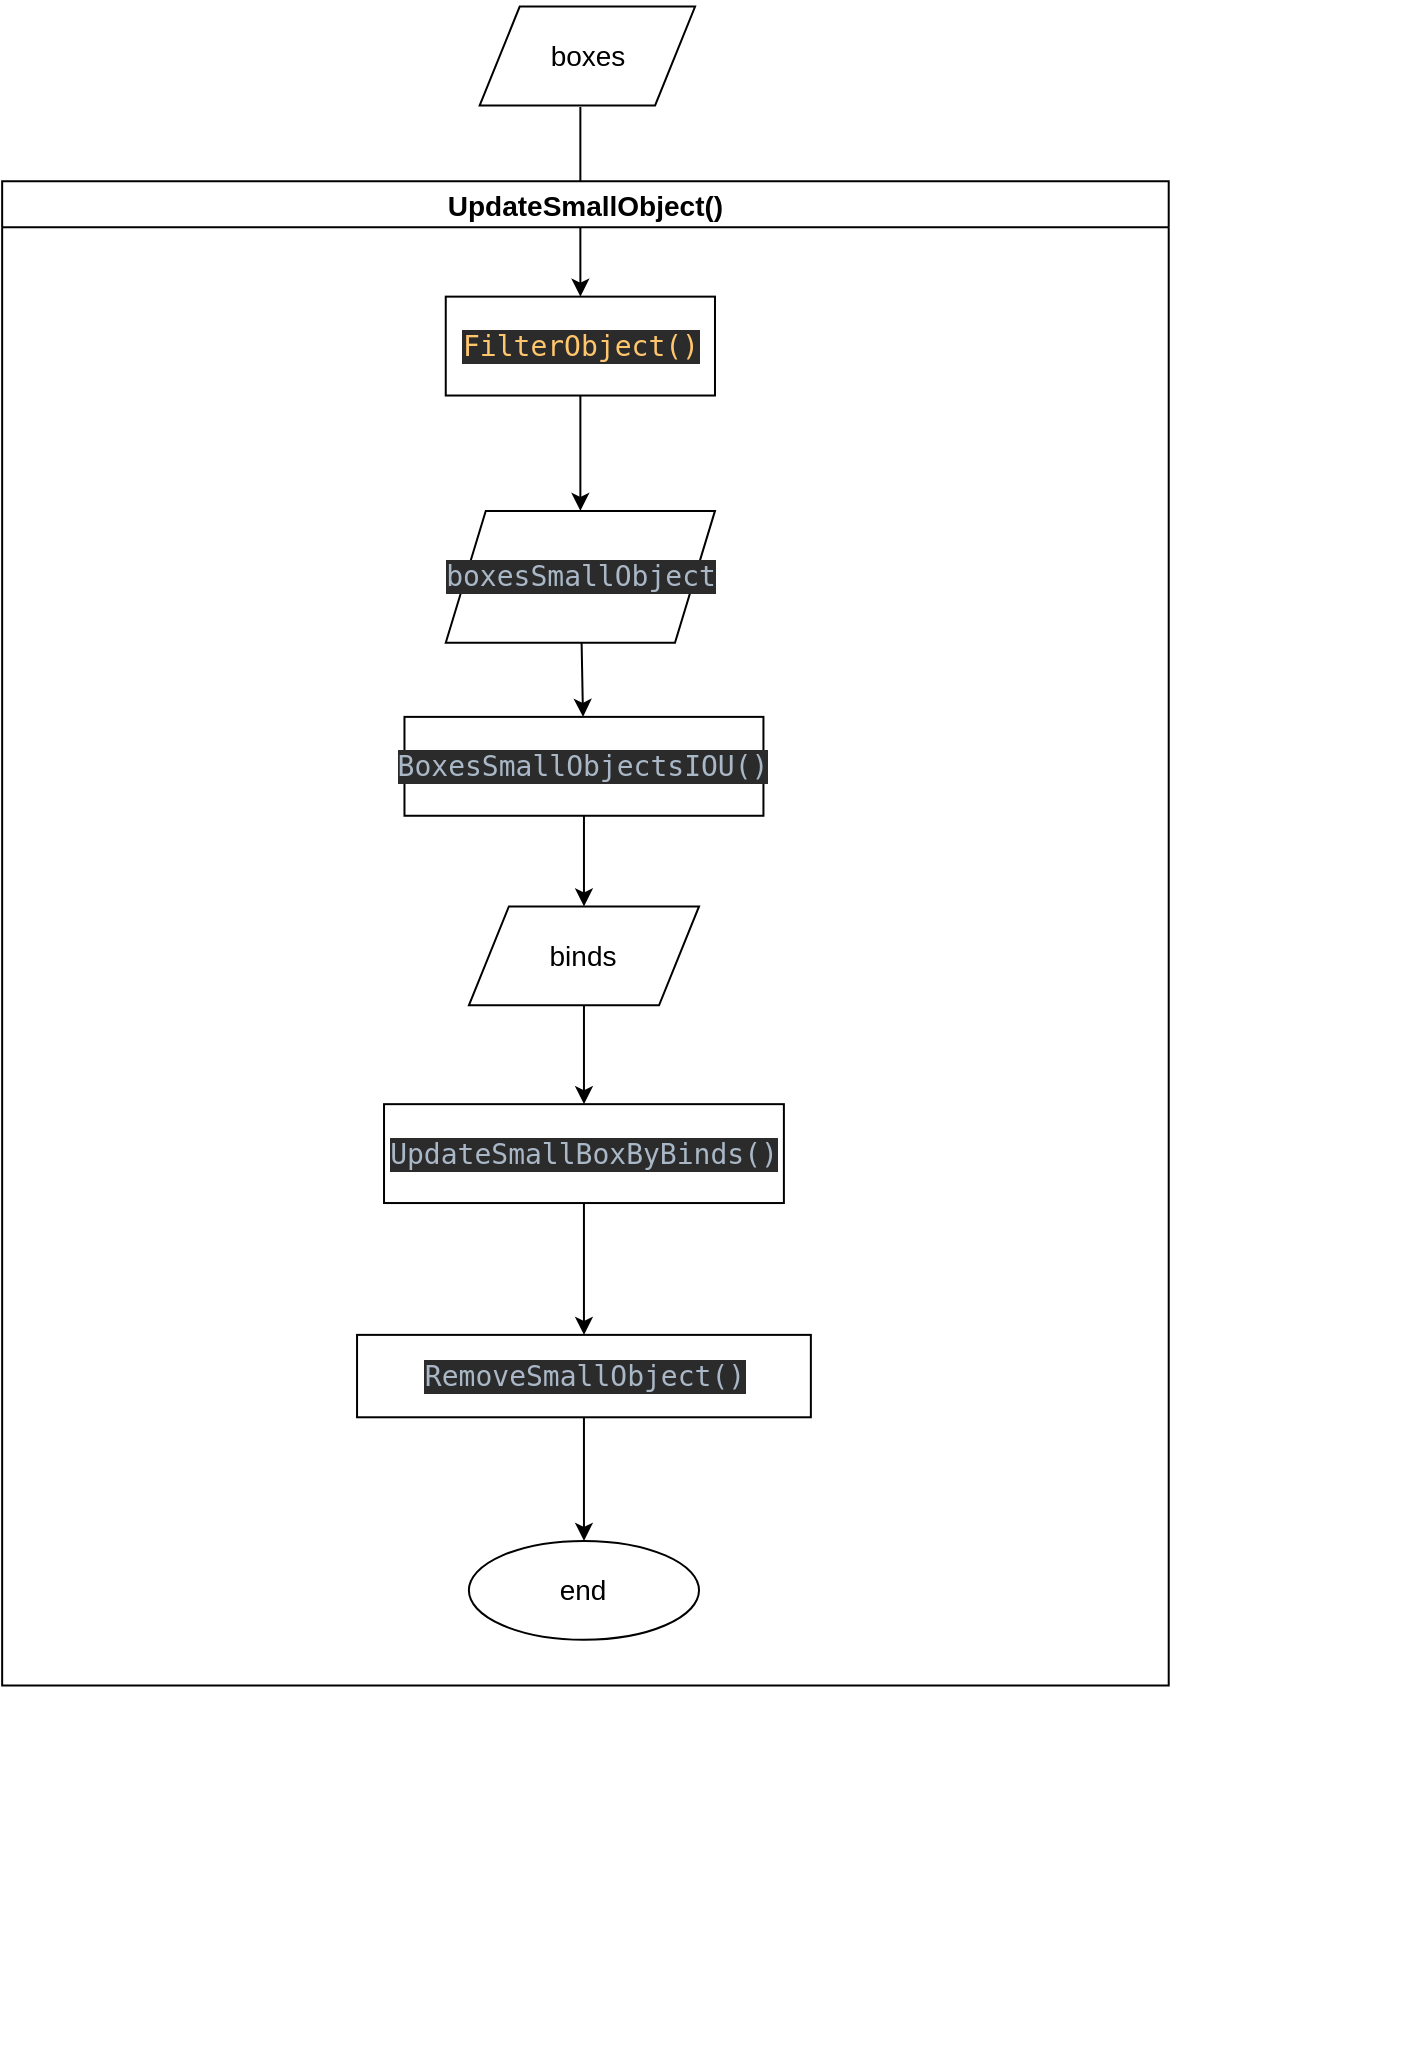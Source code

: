 <mxfile>
    <diagram id="dfkNSu6pE5_nEDPeBM3w" name="Page-1">
        <mxGraphModel dx="1204" dy="798" grid="1" gridSize="10" guides="1" tooltips="1" connect="1" arrows="1" fold="1" page="1" pageScale="1" pageWidth="827" pageHeight="1169" math="0" shadow="0">
            <root>
                <mxCell id="0"/>
                <mxCell id="1" parent="0"/>
                <mxCell id="42" value="" style="group" vertex="1" connectable="0" parent="1">
                    <mxGeometry x="80" y="90" width="700" height="1030" as="geometry"/>
                </mxCell>
                <mxCell id="2" value="&lt;font style=&quot;font-size: 14px&quot;&gt;boxes&lt;/font&gt;" style="shape=parallelogram;perimeter=parallelogramPerimeter;whiteSpace=wrap;html=1;fixedSize=1;" vertex="1" parent="42">
                    <mxGeometry x="236.852" y="3.296" width="107.692" height="49.44" as="geometry"/>
                </mxCell>
                <mxCell id="6" value="" style="edgeStyle=none;html=1;fontSize=14;" edge="1" parent="42" target="5">
                    <mxGeometry relative="1" as="geometry">
                        <mxPoint x="287.179" y="53.56" as="sourcePoint"/>
                    </mxGeometry>
                </mxCell>
                <mxCell id="10" value="UpdateSmallObject()" style="swimlane;fontSize=14;" vertex="1" parent="42">
                    <mxGeometry x="-1.922" y="90.64" width="583.278" height="752.087" as="geometry"/>
                </mxCell>
                <mxCell id="13" value="" style="edgeStyle=none;html=1;fontSize=14;" edge="1" parent="10" source="9" target="12">
                    <mxGeometry relative="1" as="geometry"/>
                </mxCell>
                <mxCell id="9" value="&lt;pre style=&quot;background-color: rgb(43 , 43 , 43) ; color: rgb(169 , 183 , 198) ; font-family: &amp;#34;jetbrains mono&amp;#34; , monospace&quot;&gt;&lt;font style=&quot;font-size: 14px&quot;&gt;boxesSmallObject&lt;/font&gt;&lt;/pre&gt;" style="shape=parallelogram;perimeter=parallelogramPerimeter;whiteSpace=wrap;html=1;fixedSize=1;fontSize=14;" vertex="1" parent="10">
                    <mxGeometry x="221.797" y="164.8" width="134.615" height="65.92" as="geometry"/>
                </mxCell>
                <mxCell id="12" value="&lt;pre style=&quot;background-color: rgb(43 , 43 , 43) ; color: rgb(169 , 183 , 198) ; font-family: &amp;#34;jetbrains mono&amp;#34; , monospace&quot;&gt;&lt;font style=&quot;font-size: 14px&quot;&gt;BoxesSmallObjectsIOU()&lt;/font&gt;&lt;/pre&gt;" style="whiteSpace=wrap;html=1;fontSize=14;" vertex="1" parent="10">
                    <mxGeometry x="201.156" y="267.8" width="179.487" height="49.44" as="geometry"/>
                </mxCell>
                <mxCell id="5" value="&lt;pre style=&quot;background-color: rgb(43 , 43 , 43) ; color: rgb(169 , 183 , 198) ; font-family: &amp;#34;jetbrains mono&amp;#34; , monospace&quot;&gt;&lt;span style=&quot;color: rgb(255 , 198 , 109)&quot;&gt;&lt;font style=&quot;font-size: 14px&quot;&gt;FilterObject()&lt;/font&gt;&lt;/span&gt;&lt;/pre&gt;" style="whiteSpace=wrap;html=1;" vertex="1" parent="10">
                    <mxGeometry x="221.799" y="57.68" width="134.615" height="49.44" as="geometry"/>
                </mxCell>
                <mxCell id="49" value="" style="endArrow=classic;html=1;fontSize=14;exitX=0.5;exitY=1;exitDx=0;exitDy=0;entryX=0.5;entryY=0;entryDx=0;entryDy=0;" edge="1" parent="10" source="12">
                    <mxGeometry width="50" height="50" relative="1" as="geometry">
                        <mxPoint x="299.178" y="354.32" as="sourcePoint"/>
                        <mxPoint x="290.9" y="362.56" as="targetPoint"/>
                    </mxGeometry>
                </mxCell>
                <mxCell id="50" value="&lt;font style=&quot;font-size: 14px&quot;&gt;binds&lt;/font&gt;" style="shape=parallelogram;perimeter=parallelogramPerimeter;whiteSpace=wrap;html=1;fixedSize=1;fontSize=14;" vertex="1" parent="10">
                    <mxGeometry x="233.368" y="362.56" width="115.068" height="49.44" as="geometry"/>
                </mxCell>
                <mxCell id="54" value="" style="edgeStyle=none;html=1;fontSize=14;" edge="1" parent="10" source="52" target="53">
                    <mxGeometry relative="1" as="geometry"/>
                </mxCell>
                <mxCell id="52" value="&lt;pre style=&quot;background-color: rgb(43 , 43 , 43) ; color: rgb(169 , 183 , 198) ; font-family: &amp;#34;jetbrains mono&amp;#34; , monospace&quot;&gt;&lt;font style=&quot;font-size: 14px&quot;&gt;UpdateSmallBoxByBinds()&lt;/font&gt;&lt;/pre&gt;" style="rounded=0;whiteSpace=wrap;html=1;fontSize=14;" vertex="1" parent="10">
                    <mxGeometry x="190.937" y="461.44" width="199.932" height="49.44" as="geometry"/>
                </mxCell>
                <mxCell id="51" value="" style="endArrow=classic;html=1;fontSize=14;exitX=0.5;exitY=1;exitDx=0;exitDy=0;" edge="1" parent="10" source="50" target="52">
                    <mxGeometry width="50" height="50" relative="1" as="geometry">
                        <mxPoint x="299.178" y="354.32" as="sourcePoint"/>
                        <mxPoint x="290.548" y="469.68" as="targetPoint"/>
                    </mxGeometry>
                </mxCell>
                <mxCell id="56" value="" style="edgeStyle=none;html=1;fontSize=14;" edge="1" parent="10" source="53" target="55">
                    <mxGeometry relative="1" as="geometry"/>
                </mxCell>
                <mxCell id="53" value="&lt;pre style=&quot;background-color: rgb(43 , 43 , 43) ; color: rgb(169 , 183 , 198) ; font-family: &amp;#34;jetbrains mono&amp;#34; , monospace&quot;&gt;&lt;font style=&quot;font-size: 14px&quot;&gt;RemoveSmallObject()&lt;/font&gt;&lt;/pre&gt;" style="whiteSpace=wrap;html=1;fontSize=14;rounded=0;" vertex="1" parent="10">
                    <mxGeometry x="177.445" y="576.8" width="226.905" height="41.2" as="geometry"/>
                </mxCell>
                <mxCell id="55" value="&lt;font style=&quot;font-size: 14px&quot;&gt;end&lt;/font&gt;" style="ellipse;whiteSpace=wrap;html=1;fontSize=14;rounded=0;" vertex="1" parent="10">
                    <mxGeometry x="233.364" y="679.8" width="115.068" height="49.44" as="geometry"/>
                </mxCell>
                <mxCell id="57" value="" style="endArrow=classic;html=1;fontSize=14;exitX=0.5;exitY=1;exitDx=0;exitDy=0;entryX=0.5;entryY=0;entryDx=0;entryDy=0;" edge="1" parent="10" source="5" target="9">
                    <mxGeometry width="50" height="50" relative="1" as="geometry">
                        <mxPoint x="311.922" y="169.36" as="sourcePoint"/>
                        <mxPoint x="361.922" y="119.36" as="targetPoint"/>
                    </mxGeometry>
                </mxCell>
            </root>
        </mxGraphModel>
    </diagram>
</mxfile>